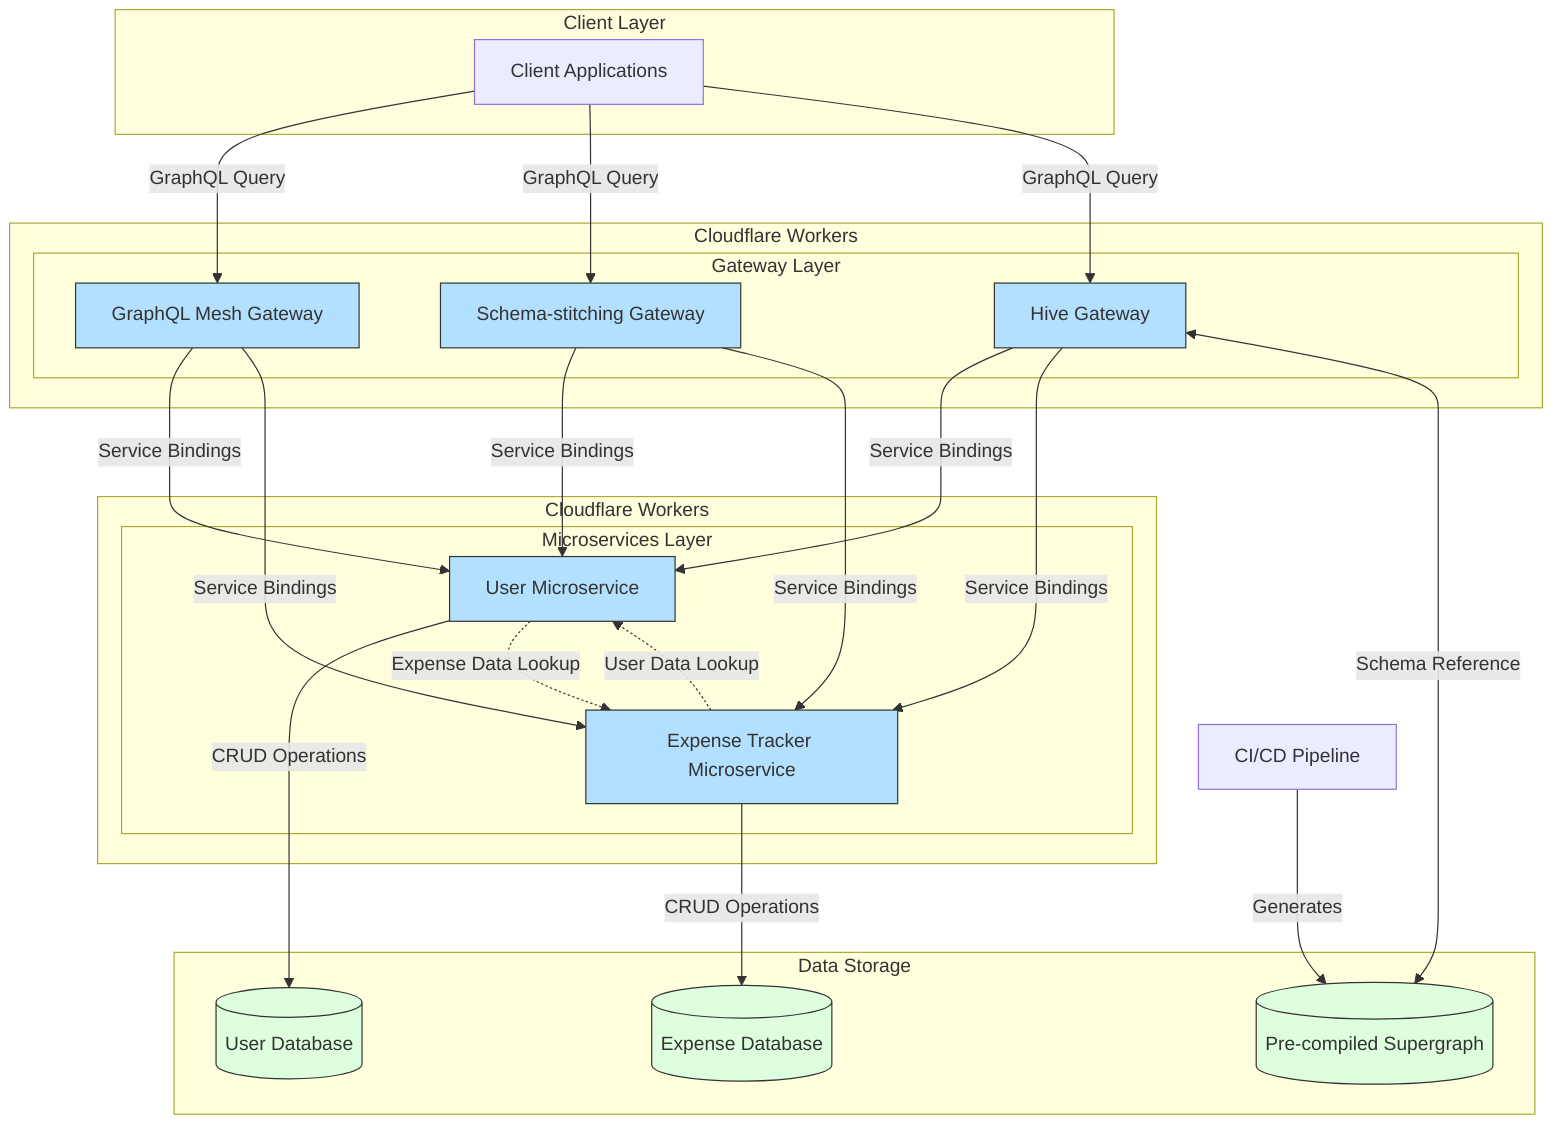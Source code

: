 graph TD
    subgraph ClientLayer["Client Layer"]
        Client[Client Applications]
    end
    
    subgraph cfLayer["Cloudflare Workers"]
	    subgraph GatewayLayer["Gateway Layer"]
	        GM[GraphQL Mesh Gateway]
	        GS[Schema-stitching Gateway]
	        HG[Hive Gateway]
	    end
    end
    
    subgraph cfMsLayer["Cloudflare Workers"]
	    subgraph ServiceLayer["Microservices Layer"]
	        UserService[User Microservice]
	        ExpenseService[Expense Tracker Microservice]
	    end
    end
    
    subgraph DataLayer["Data Storage"]
        UserDB[(User Database)]
        ExpenseDB[(Expense Database)]
        Supergraph[(Pre-compiled Supergraph)]
    end
    
    %% Client connections
    Client -->|GraphQL Query| GM
    Client -->|GraphQL Query| GS
    Client -->|GraphQL Query| HG
    
    %% Gateway connections
    GM -->|Service Bindings| UserService
    GM -->|Service Bindings| ExpenseService
    GS -->|Service Bindings| UserService
    GS -->|Service Bindings| ExpenseService
    HG -->|Service Bindings| UserService
    HG -->|Service Bindings| ExpenseService
    
    %% Hive specific connections
    HG <-->|Schema Reference| Supergraph
    
    %% Service connections
    UserService -->|CRUD Operations| UserDB
    ExpenseService -->|CRUD Operations| ExpenseDB
    
    %% Cross-service data requirements
    ExpenseService -.->|User Data Lookup| UserService
    UserService -.->|Expense Data Lookup| ExpenseService
    
    %% Build Pipeline
    BuildPipeline[CI/CD Pipeline] -->|Generates| Supergraph
    
    %% Labels
    classDef gateway fill:#f9f,stroke:#333,stroke-width:2px
    classDef service fill:#bbf,stroke:#333,stroke-width:1px
    classDef database fill:#dfd,stroke:#333,stroke-width:1px
    classDef cloudflare fill:#b3e0ff,stroke:#333,stroke-width:1px
    
    class GM,GS,HG gateway
    class UserService,ExpenseService service
    class UserDB,ExpenseDB,Supergraph database
    class GM,GS,HG,UserService,ExpenseService cloudflare